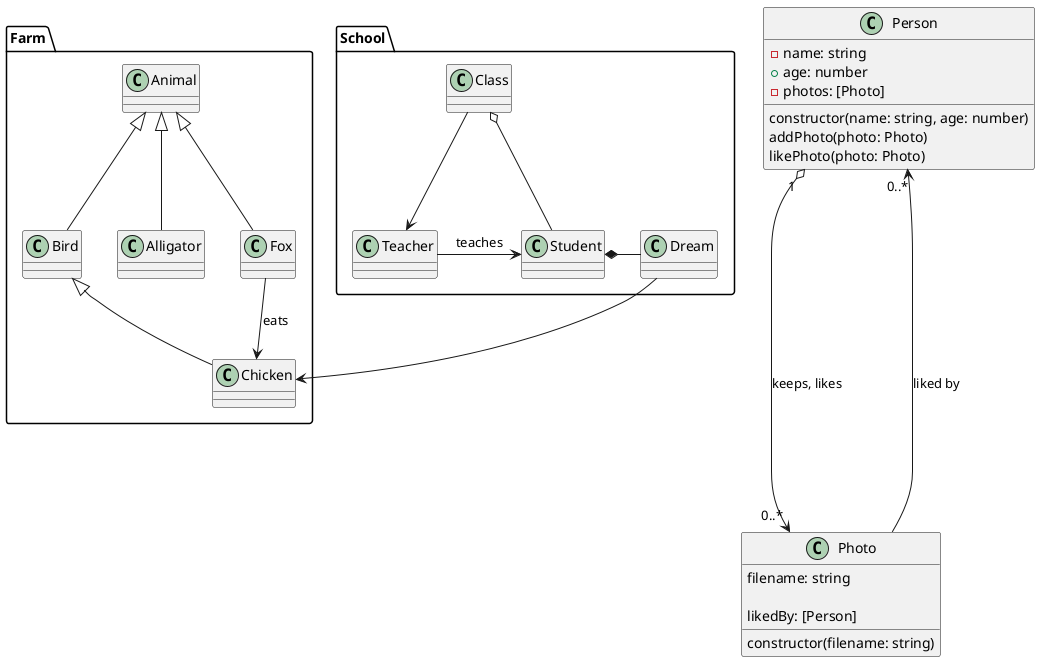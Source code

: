 @startuml Picories Class Diagram
class Person {
  -name: string 
  +age: number
  -photos: [Photo]

  constructor(name: string, age: number)
  addPhoto(photo: Photo)
  likePhoto(photo: Photo)
}

class Photo {
  filename: string 

  likedBy: [Person]
  constructor(filename: string)
}

Person  "1" o-----> "0..*"Photo : keeps, likes
Photo -----> "0..*" Person : liked by

package School {
  class Student {}
  class Teacher {}
  class Class {}
  class Dream {}
}

Student *- Dream
Class o-- Student
Class --> Teacher

Teacher -> Student : teaches

package Farm {
  class Animal {}
  class Bird extends Animal {}
  class Chicken extends Bird {}
  class Alligator extends Animal {}
  class Fox extends Animal {}
} 

Fox --> Chicken : eats
Dream --> Chicken
@enduml
